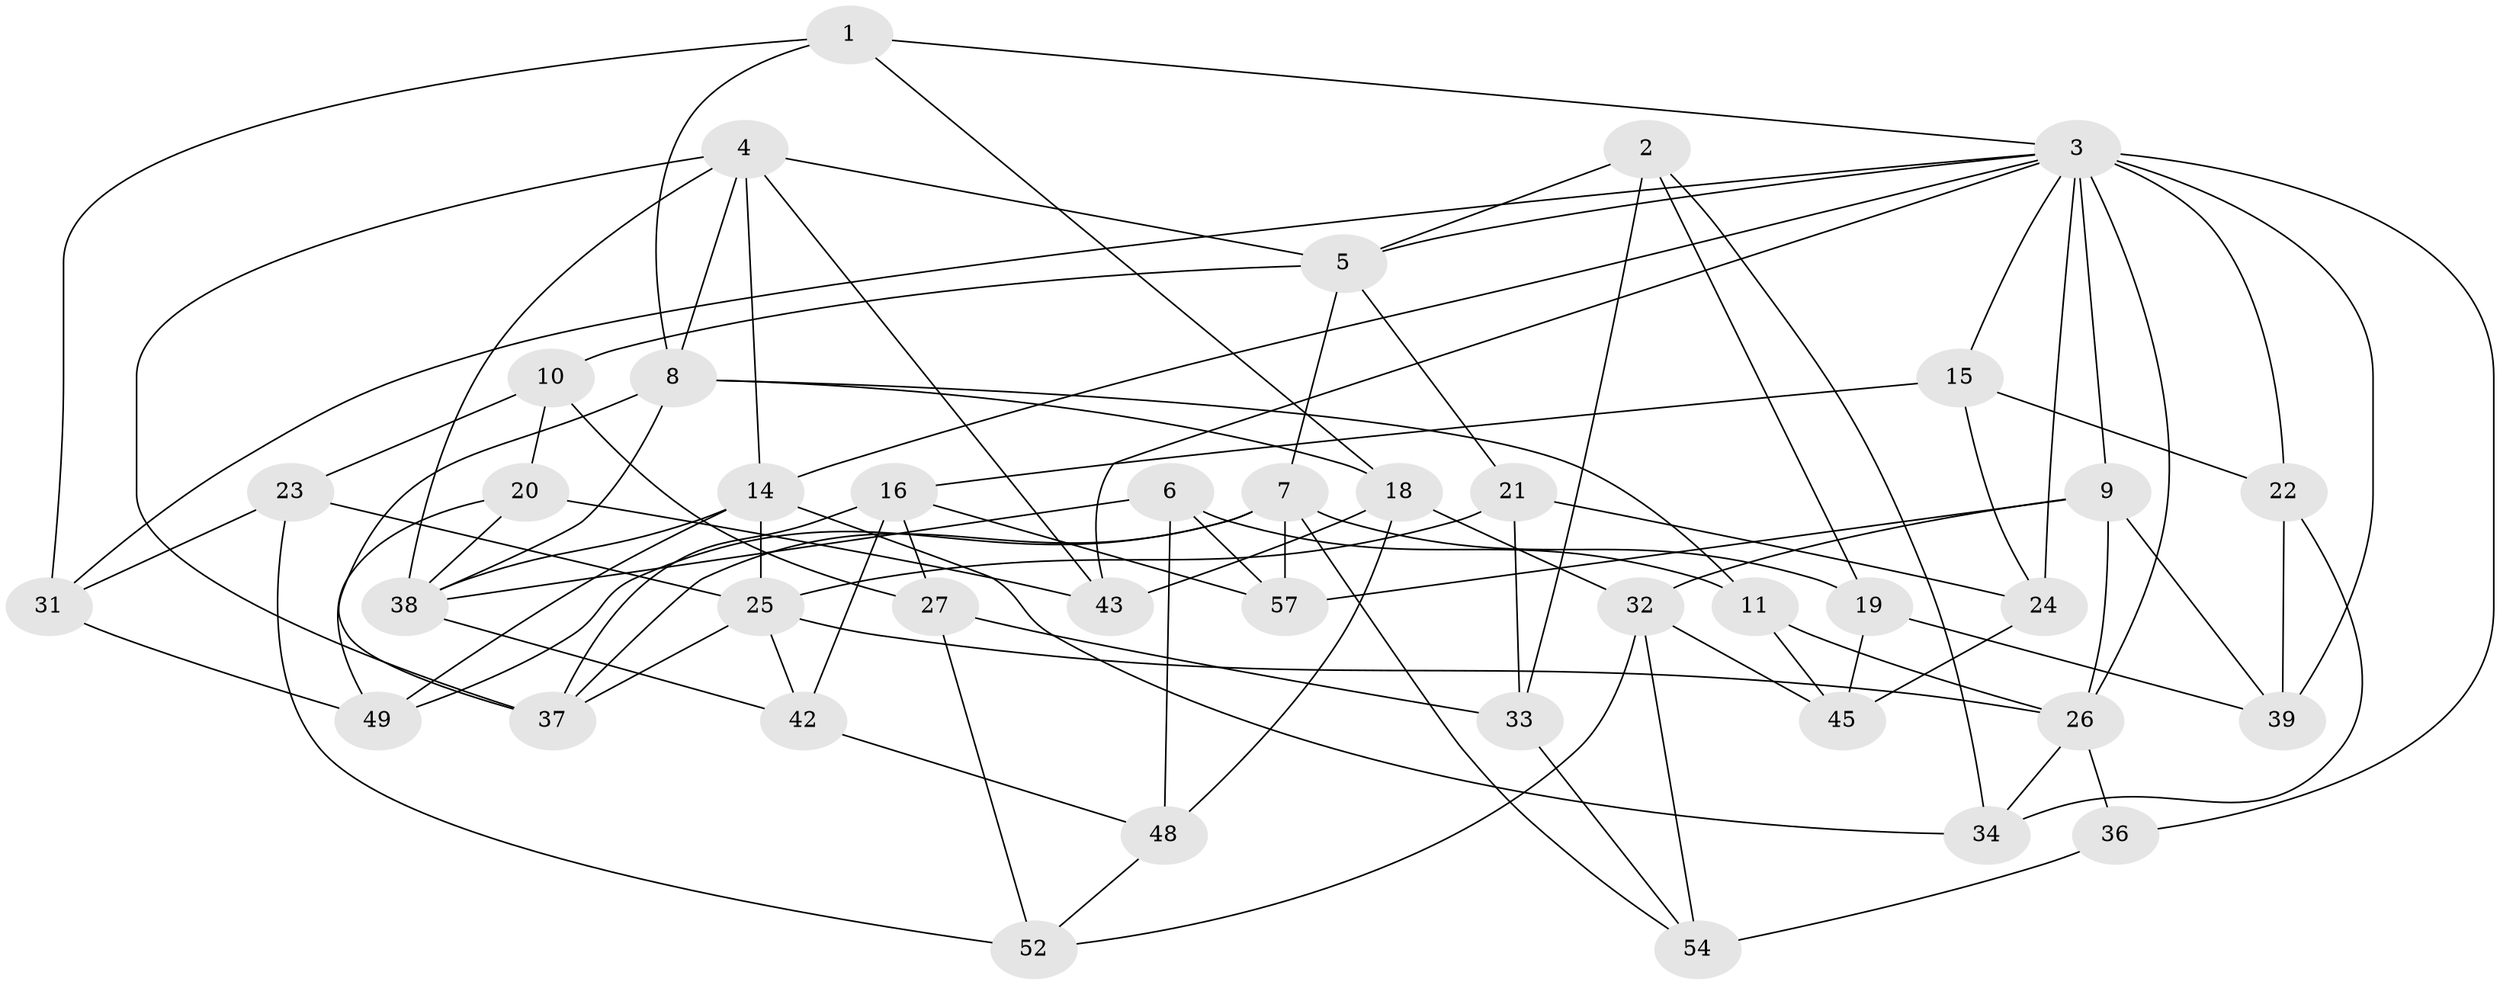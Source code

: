 // original degree distribution, {4: 1.0}
// Generated by graph-tools (version 1.1) at 2025/20/03/04/25 18:20:56]
// undirected, 40 vertices, 94 edges
graph export_dot {
graph [start="1"]
  node [color=gray90,style=filled];
  1;
  2;
  3 [super="+12+13+30"];
  4 [super="+46"];
  5 [super="+17"];
  6;
  7 [super="+58"];
  8 [super="+56"];
  9 [super="+53"];
  10;
  11;
  14 [super="+29"];
  15;
  16 [super="+41"];
  18 [super="+51"];
  19;
  20;
  21;
  22;
  23;
  24;
  25 [super="+44"];
  26 [super="+50"];
  27;
  31;
  32 [super="+35"];
  33;
  34;
  36;
  37 [super="+55"];
  38 [super="+47"];
  39;
  42;
  43;
  45;
  48;
  49;
  52;
  54;
  57;
  1 -- 31;
  1 -- 18;
  1 -- 8;
  1 -- 3;
  2 -- 19;
  2 -- 34;
  2 -- 33;
  2 -- 5;
  3 -- 15;
  3 -- 36 [weight=2];
  3 -- 5;
  3 -- 39;
  3 -- 43;
  3 -- 14;
  3 -- 31;
  3 -- 9 [weight=2];
  3 -- 22;
  3 -- 24;
  3 -- 26;
  4 -- 14;
  4 -- 38;
  4 -- 8;
  4 -- 43;
  4 -- 5;
  4 -- 37;
  5 -- 21;
  5 -- 7;
  5 -- 10;
  6 -- 57;
  6 -- 11;
  6 -- 48;
  6 -- 38;
  7 -- 19;
  7 -- 37;
  7 -- 49;
  7 -- 57;
  7 -- 54;
  8 -- 18;
  8 -- 11;
  8 -- 37;
  8 -- 38;
  9 -- 57;
  9 -- 26;
  9 -- 32;
  9 -- 39;
  10 -- 27;
  10 -- 23;
  10 -- 20;
  11 -- 26;
  11 -- 45;
  14 -- 34;
  14 -- 25;
  14 -- 38;
  14 -- 49;
  15 -- 24;
  15 -- 22;
  15 -- 16;
  16 -- 57;
  16 -- 27;
  16 -- 42;
  16 -- 37 [weight=2];
  18 -- 43;
  18 -- 32 [weight=2];
  18 -- 48;
  19 -- 39;
  19 -- 45;
  20 -- 38;
  20 -- 49;
  20 -- 43;
  21 -- 24;
  21 -- 33;
  21 -- 25;
  22 -- 34;
  22 -- 39;
  23 -- 52;
  23 -- 31;
  23 -- 25;
  24 -- 45;
  25 -- 26;
  25 -- 42;
  25 -- 37;
  26 -- 34;
  26 -- 36;
  27 -- 52;
  27 -- 33;
  31 -- 49;
  32 -- 52;
  32 -- 45;
  32 -- 54;
  33 -- 54;
  36 -- 54;
  38 -- 42;
  42 -- 48;
  48 -- 52;
}

